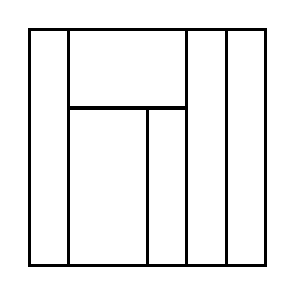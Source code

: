 \begin{tikzpicture}[very thick, scale=.5]
    \draw (0,0) rectangle (1,6);
    \draw (1,4) rectangle (4,6);
    \draw (1,0) rectangle (3,4);
    \draw (3,0) rectangle (4,4);
    \draw (4,0) rectangle (5,6);
    \draw (5,0) rectangle (6,6);
\end{tikzpicture}
